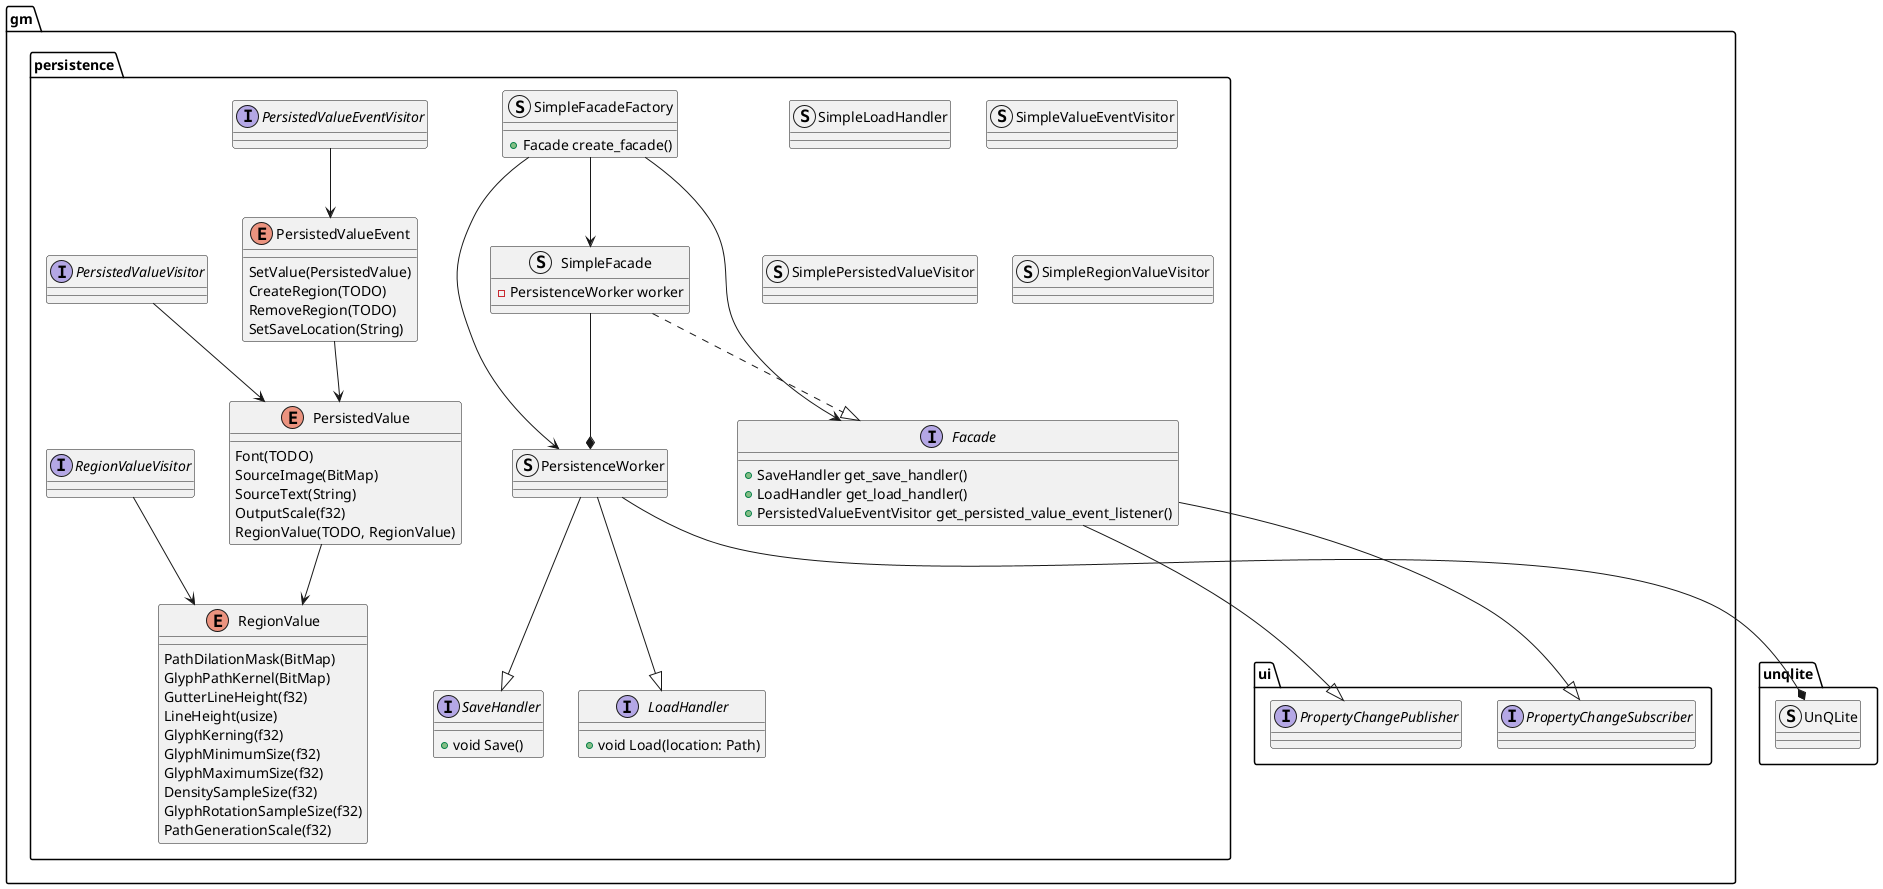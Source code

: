 @startuml intra
skinparam componentStyle uml1

package "gm" {
    package "ui" as ui {
        interface "PropertyChangeSubscriber" as uipcs
        interface "PropertyChangePublisher" as uipcp
    }

    package "persistence" as per {
        interface "Facade" as perf{
            + SaveHandler get_save_handler()
            + LoadHandler get_load_handler()
            + PersistedValueEventVisitor get_persisted_value_event_listener()
        }

        struct "PersistenceWorker" as perpw {}

        interface "SaveHandler" as persh {
            + void Save()
        }

        struct "SimpleLoadHandler" as perslh
        interface "LoadHandler" as perlh {
            + void Load(location: Path)
        }

        struct "SimpleFacadeFactory" as persff {
            + Facade create_facade()
        }

        struct "SimpleFacade" as persf {
            - PersistenceWorker worker
        }

        struct "SimpleValueEventVisitor" as perspvev {}
        interface "PersistedValueEventVisitor" as perpvev {}
        enum "PersistedValueEvent" as perpve {
            SetValue(PersistedValue)
            CreateRegion(TODO)
            RemoveRegion(TODO)
            SetSaveLocation(String)
        }

        struct "SimplePersistedValueVisitor" as perspvv {}
        interface "PersistedValueVisitor" as perpvv {}
        enum "PersistedValue" as perpv {
            Font(TODO)
            SourceImage(BitMap)
            SourceText(String)
            OutputScale(f32)
            RegionValue(TODO, RegionValue)
        }

        struct "SimpleRegionValueVisitor" as persrvv {}
        interface "RegionValueVisitor" as perrvv {}
        enum "RegionValue" as perrv {
            PathDilationMask(BitMap)
            GlyphPathKernel(BitMap)
            GutterLineHeight(f32)
            LineHeight(usize)
            GlyphKerning(f32)
            GlyphMinimumSize(f32)
            GlyphMaximumSize(f32)
            DensitySampleSize(f32)
            GlyphRotationSampleSize(f32)
            PathGenerationScale(f32)
        }
    }
}

package "unqlite" as unq {
    struct "UnQLite" as unqunq
}

perpvev --> perpve
perpve --> perpv

perpvv --> perpv
perpv --> perrv

perrvv --> perrv


persff --> perf
persff --> persf
persff --> perpw

persf ..|> perf
persf --* perpw
perf --|> uipcp
perf --|> uipcs

perpw --|> persh
perpw --|> perlh
perpw --* unqunq

@enduml